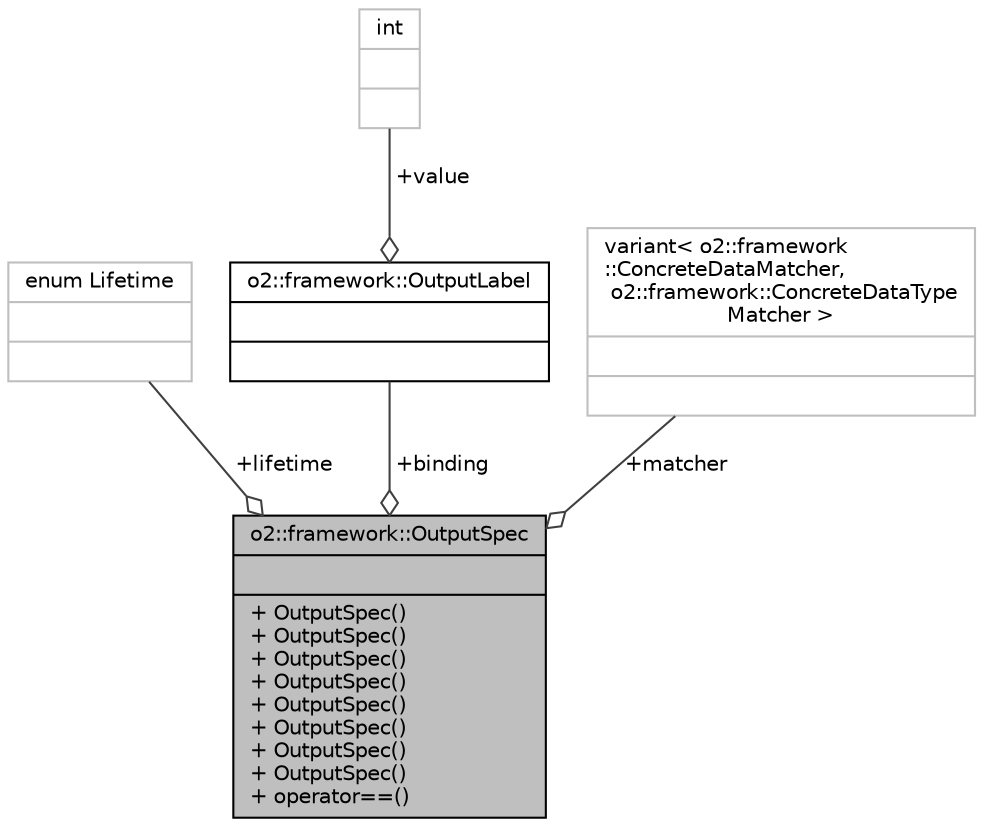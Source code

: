 digraph "o2::framework::OutputSpec"
{
 // INTERACTIVE_SVG=YES
  bgcolor="transparent";
  edge [fontname="Helvetica",fontsize="10",labelfontname="Helvetica",labelfontsize="10"];
  node [fontname="Helvetica",fontsize="10",shape=record];
  Node1 [label="{o2::framework::OutputSpec\n||+ OutputSpec()\l+ OutputSpec()\l+ OutputSpec()\l+ OutputSpec()\l+ OutputSpec()\l+ OutputSpec()\l+ OutputSpec()\l+ OutputSpec()\l+ operator==()\l}",height=0.2,width=0.4,color="black", fillcolor="grey75", style="filled", fontcolor="black"];
  Node2 -> Node1 [color="grey25",fontsize="10",style="solid",label=" +lifetime" ,arrowhead="odiamond",fontname="Helvetica"];
  Node2 [label="{enum Lifetime\n||}",height=0.2,width=0.4,color="grey75"];
  Node3 -> Node1 [color="grey25",fontsize="10",style="solid",label=" +binding" ,arrowhead="odiamond",fontname="Helvetica"];
  Node3 [label="{o2::framework::OutputLabel\n||}",height=0.2,width=0.4,color="black",URL="$de/d1b/structo2_1_1framework_1_1OutputLabel.html"];
  Node4 -> Node3 [color="grey25",fontsize="10",style="solid",label=" +value" ,arrowhead="odiamond",fontname="Helvetica"];
  Node4 [label="{int\n||}",height=0.2,width=0.4,color="grey75"];
  Node5 -> Node1 [color="grey25",fontsize="10",style="solid",label=" +matcher" ,arrowhead="odiamond",fontname="Helvetica"];
  Node5 [label="{variant\< o2::framework\l::ConcreteDataMatcher,\l o2::framework::ConcreteDataType\lMatcher \>\n||}",height=0.2,width=0.4,color="grey75"];
}
